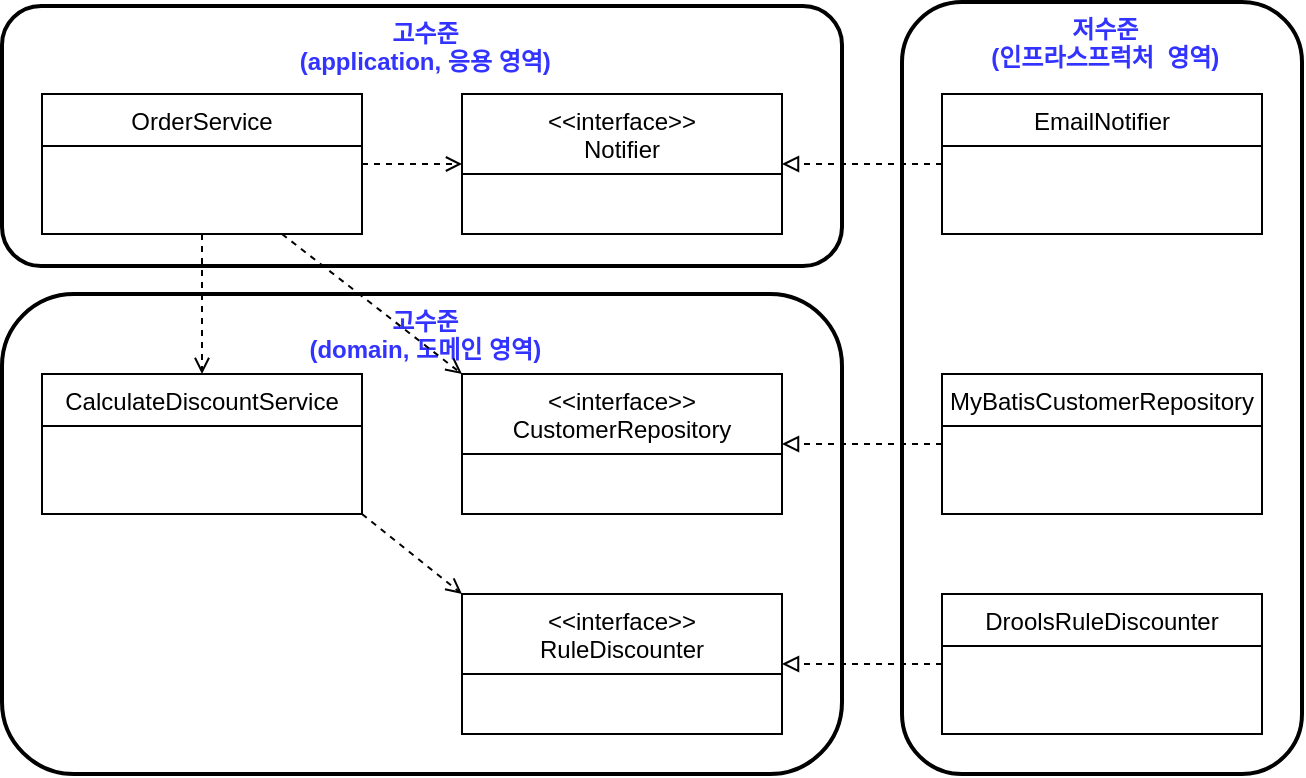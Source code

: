 <mxfile version="24.4.0" type="device">
  <diagram name="페이지-1" id="sDuRS7nvB5mF7eUAKwnl">
    <mxGraphModel dx="1114" dy="894" grid="1" gridSize="10" guides="1" tooltips="1" connect="1" arrows="1" fold="1" page="1" pageScale="1" pageWidth="827" pageHeight="1169" math="0" shadow="0">
      <root>
        <mxCell id="0" />
        <mxCell id="1" parent="0" />
        <mxCell id="pnBxXHjz1vnE8-qMb3It-1" value="&lt;font color=&quot;#3333ff&quot;&gt;&amp;nbsp;&lt;b&gt;저수준&lt;/b&gt;&lt;/font&gt;&lt;div&gt;&lt;b&gt;&lt;font color=&quot;#3333ff&quot;&gt;&amp;nbsp;(인프라스프럭처&amp;nbsp; 영역)&lt;/font&gt;&lt;/b&gt;&lt;/div&gt;" style="rounded=1;whiteSpace=wrap;html=1;align=center;verticalAlign=top;strokeWidth=2;" parent="1" vertex="1">
          <mxGeometry x="500" y="14" width="200" height="386" as="geometry" />
        </mxCell>
        <mxCell id="pnBxXHjz1vnE8-qMb3It-24" value="&lt;font color=&quot;#3333ff&quot;&gt;&amp;nbsp;&lt;b&gt;고수준&lt;/b&gt;&lt;/font&gt;&lt;div&gt;&lt;b&gt;&lt;font color=&quot;#3333ff&quot;&gt;&amp;nbsp;(application, 응용 영역)&lt;/font&gt;&lt;/b&gt;&lt;/div&gt;" style="rounded=1;whiteSpace=wrap;html=1;align=center;verticalAlign=top;strokeWidth=2;" parent="1" vertex="1">
          <mxGeometry x="50" y="16" width="420" height="130" as="geometry" />
        </mxCell>
        <mxCell id="pnBxXHjz1vnE8-qMb3It-2" value="&lt;font color=&quot;#3333ff&quot;&gt;&amp;nbsp;&lt;b&gt;고수준&lt;/b&gt;&lt;/font&gt;&lt;div&gt;&lt;b&gt;&lt;font color=&quot;#3333ff&quot;&gt;&amp;nbsp;(domain, 도메인 영역)&lt;/font&gt;&lt;/b&gt;&lt;/div&gt;" style="rounded=1;whiteSpace=wrap;html=1;align=center;verticalAlign=top;strokeWidth=2;" parent="1" vertex="1">
          <mxGeometry x="50" y="160" width="420" height="240" as="geometry" />
        </mxCell>
        <mxCell id="pnBxXHjz1vnE8-qMb3It-17" style="edgeStyle=orthogonalEdgeStyle;rounded=0;orthogonalLoop=1;jettySize=auto;html=1;dashed=1;endArrow=open;endFill=0;" parent="1" source="pnBxXHjz1vnE8-qMb3It-8" target="pnBxXHjz1vnE8-qMb3It-10" edge="1">
          <mxGeometry relative="1" as="geometry" />
        </mxCell>
        <mxCell id="pnBxXHjz1vnE8-qMb3It-18" style="edgeStyle=orthogonalEdgeStyle;rounded=0;orthogonalLoop=1;jettySize=auto;html=1;entryX=0;entryY=0.5;entryDx=0;entryDy=0;dashed=1;endArrow=open;endFill=0;" parent="1" source="pnBxXHjz1vnE8-qMb3It-8" target="pnBxXHjz1vnE8-qMb3It-9" edge="1">
          <mxGeometry relative="1" as="geometry" />
        </mxCell>
        <mxCell id="pnBxXHjz1vnE8-qMb3It-19" style="rounded=0;orthogonalLoop=1;jettySize=auto;html=1;exitX=0.75;exitY=1;exitDx=0;exitDy=0;entryX=0;entryY=0;entryDx=0;entryDy=0;dashed=1;endArrow=open;endFill=0;" parent="1" source="pnBxXHjz1vnE8-qMb3It-8" target="pnBxXHjz1vnE8-qMb3It-11" edge="1">
          <mxGeometry relative="1" as="geometry" />
        </mxCell>
        <mxCell id="pnBxXHjz1vnE8-qMb3It-8" value="OrderService" style="swimlane;fontStyle=0;align=center;verticalAlign=top;childLayout=stackLayout;horizontal=1;startSize=26;horizontalStack=0;resizeParent=1;resizeLast=0;collapsible=1;marginBottom=0;rounded=0;shadow=0;strokeWidth=1;" parent="1" vertex="1">
          <mxGeometry x="70" y="60" width="160" height="70" as="geometry">
            <mxRectangle x="340" y="380" width="170" height="26" as="alternateBounds" />
          </mxGeometry>
        </mxCell>
        <mxCell id="pnBxXHjz1vnE8-qMb3It-9" value="&lt;&lt;interface&gt;&gt;&#xa;Notifier" style="swimlane;fontStyle=0;align=center;verticalAlign=top;childLayout=stackLayout;horizontal=1;startSize=40;horizontalStack=0;resizeParent=1;resizeLast=0;collapsible=1;marginBottom=0;rounded=0;shadow=0;strokeWidth=1;" parent="1" vertex="1">
          <mxGeometry x="280" y="60" width="160" height="70" as="geometry">
            <mxRectangle x="340" y="380" width="170" height="26" as="alternateBounds" />
          </mxGeometry>
        </mxCell>
        <mxCell id="pnBxXHjz1vnE8-qMb3It-20" style="rounded=0;orthogonalLoop=1;jettySize=auto;html=1;exitX=1;exitY=1;exitDx=0;exitDy=0;entryX=0;entryY=0;entryDx=0;entryDy=0;dashed=1;endArrow=open;endFill=0;" parent="1" source="pnBxXHjz1vnE8-qMb3It-10" target="pnBxXHjz1vnE8-qMb3It-12" edge="1">
          <mxGeometry relative="1" as="geometry" />
        </mxCell>
        <mxCell id="pnBxXHjz1vnE8-qMb3It-10" value="CalculateDiscountService" style="swimlane;fontStyle=0;align=center;verticalAlign=top;childLayout=stackLayout;horizontal=1;startSize=26;horizontalStack=0;resizeParent=1;resizeLast=0;collapsible=1;marginBottom=0;rounded=0;shadow=0;strokeWidth=1;" parent="1" vertex="1">
          <mxGeometry x="70" y="200" width="160" height="70" as="geometry">
            <mxRectangle x="340" y="380" width="170" height="26" as="alternateBounds" />
          </mxGeometry>
        </mxCell>
        <mxCell id="pnBxXHjz1vnE8-qMb3It-11" value="&lt;&lt;interface&gt;&gt;&#xa;CustomerRepository" style="swimlane;fontStyle=0;align=center;verticalAlign=top;childLayout=stackLayout;horizontal=1;startSize=40;horizontalStack=0;resizeParent=1;resizeLast=0;collapsible=1;marginBottom=0;rounded=0;shadow=0;strokeWidth=1;" parent="1" vertex="1">
          <mxGeometry x="280" y="200" width="160" height="70" as="geometry">
            <mxRectangle x="340" y="380" width="170" height="26" as="alternateBounds" />
          </mxGeometry>
        </mxCell>
        <mxCell id="pnBxXHjz1vnE8-qMb3It-12" value="&lt;&lt;interface&gt;&gt;&#xa;RuleDiscounter" style="swimlane;fontStyle=0;align=center;verticalAlign=top;childLayout=stackLayout;horizontal=1;startSize=40;horizontalStack=0;resizeParent=1;resizeLast=0;collapsible=1;marginBottom=0;rounded=0;shadow=0;strokeWidth=1;" parent="1" vertex="1">
          <mxGeometry x="280" y="310" width="160" height="70" as="geometry">
            <mxRectangle x="340" y="380" width="170" height="26" as="alternateBounds" />
          </mxGeometry>
        </mxCell>
        <mxCell id="pnBxXHjz1vnE8-qMb3It-21" style="edgeStyle=orthogonalEdgeStyle;rounded=0;orthogonalLoop=1;jettySize=auto;html=1;entryX=1;entryY=0.5;entryDx=0;entryDy=0;dashed=1;endArrow=block;endFill=0;" parent="1" source="pnBxXHjz1vnE8-qMb3It-13" target="pnBxXHjz1vnE8-qMb3It-9" edge="1">
          <mxGeometry relative="1" as="geometry" />
        </mxCell>
        <mxCell id="pnBxXHjz1vnE8-qMb3It-13" value="EmailNotifier" style="swimlane;fontStyle=0;align=center;verticalAlign=top;childLayout=stackLayout;horizontal=1;startSize=26;horizontalStack=0;resizeParent=1;resizeLast=0;collapsible=1;marginBottom=0;rounded=0;shadow=0;strokeWidth=1;" parent="1" vertex="1">
          <mxGeometry x="520" y="60" width="160" height="70" as="geometry">
            <mxRectangle x="340" y="380" width="170" height="26" as="alternateBounds" />
          </mxGeometry>
        </mxCell>
        <mxCell id="pnBxXHjz1vnE8-qMb3It-22" style="edgeStyle=orthogonalEdgeStyle;rounded=0;orthogonalLoop=1;jettySize=auto;html=1;entryX=1;entryY=0.5;entryDx=0;entryDy=0;dashed=1;endArrow=block;endFill=0;" parent="1" source="pnBxXHjz1vnE8-qMb3It-15" target="pnBxXHjz1vnE8-qMb3It-11" edge="1">
          <mxGeometry relative="1" as="geometry" />
        </mxCell>
        <mxCell id="pnBxXHjz1vnE8-qMb3It-15" value="MyBatisCustomerRepository" style="swimlane;fontStyle=0;align=center;verticalAlign=top;childLayout=stackLayout;horizontal=1;startSize=26;horizontalStack=0;resizeParent=1;resizeLast=0;collapsible=1;marginBottom=0;rounded=0;shadow=0;strokeWidth=1;" parent="1" vertex="1">
          <mxGeometry x="520" y="200" width="160" height="70" as="geometry">
            <mxRectangle x="340" y="380" width="170" height="26" as="alternateBounds" />
          </mxGeometry>
        </mxCell>
        <mxCell id="pnBxXHjz1vnE8-qMb3It-23" style="edgeStyle=orthogonalEdgeStyle;rounded=0;orthogonalLoop=1;jettySize=auto;html=1;exitX=0;exitY=0.5;exitDx=0;exitDy=0;entryX=1;entryY=0.5;entryDx=0;entryDy=0;dashed=1;endArrow=block;endFill=0;" parent="1" source="pnBxXHjz1vnE8-qMb3It-16" target="pnBxXHjz1vnE8-qMb3It-12" edge="1">
          <mxGeometry relative="1" as="geometry" />
        </mxCell>
        <mxCell id="pnBxXHjz1vnE8-qMb3It-16" value="DroolsRuleDiscounter" style="swimlane;fontStyle=0;align=center;verticalAlign=top;childLayout=stackLayout;horizontal=1;startSize=26;horizontalStack=0;resizeParent=1;resizeLast=0;collapsible=1;marginBottom=0;rounded=0;shadow=0;strokeWidth=1;" parent="1" vertex="1">
          <mxGeometry x="520" y="310" width="160" height="70" as="geometry">
            <mxRectangle x="340" y="380" width="170" height="26" as="alternateBounds" />
          </mxGeometry>
        </mxCell>
      </root>
    </mxGraphModel>
  </diagram>
</mxfile>
